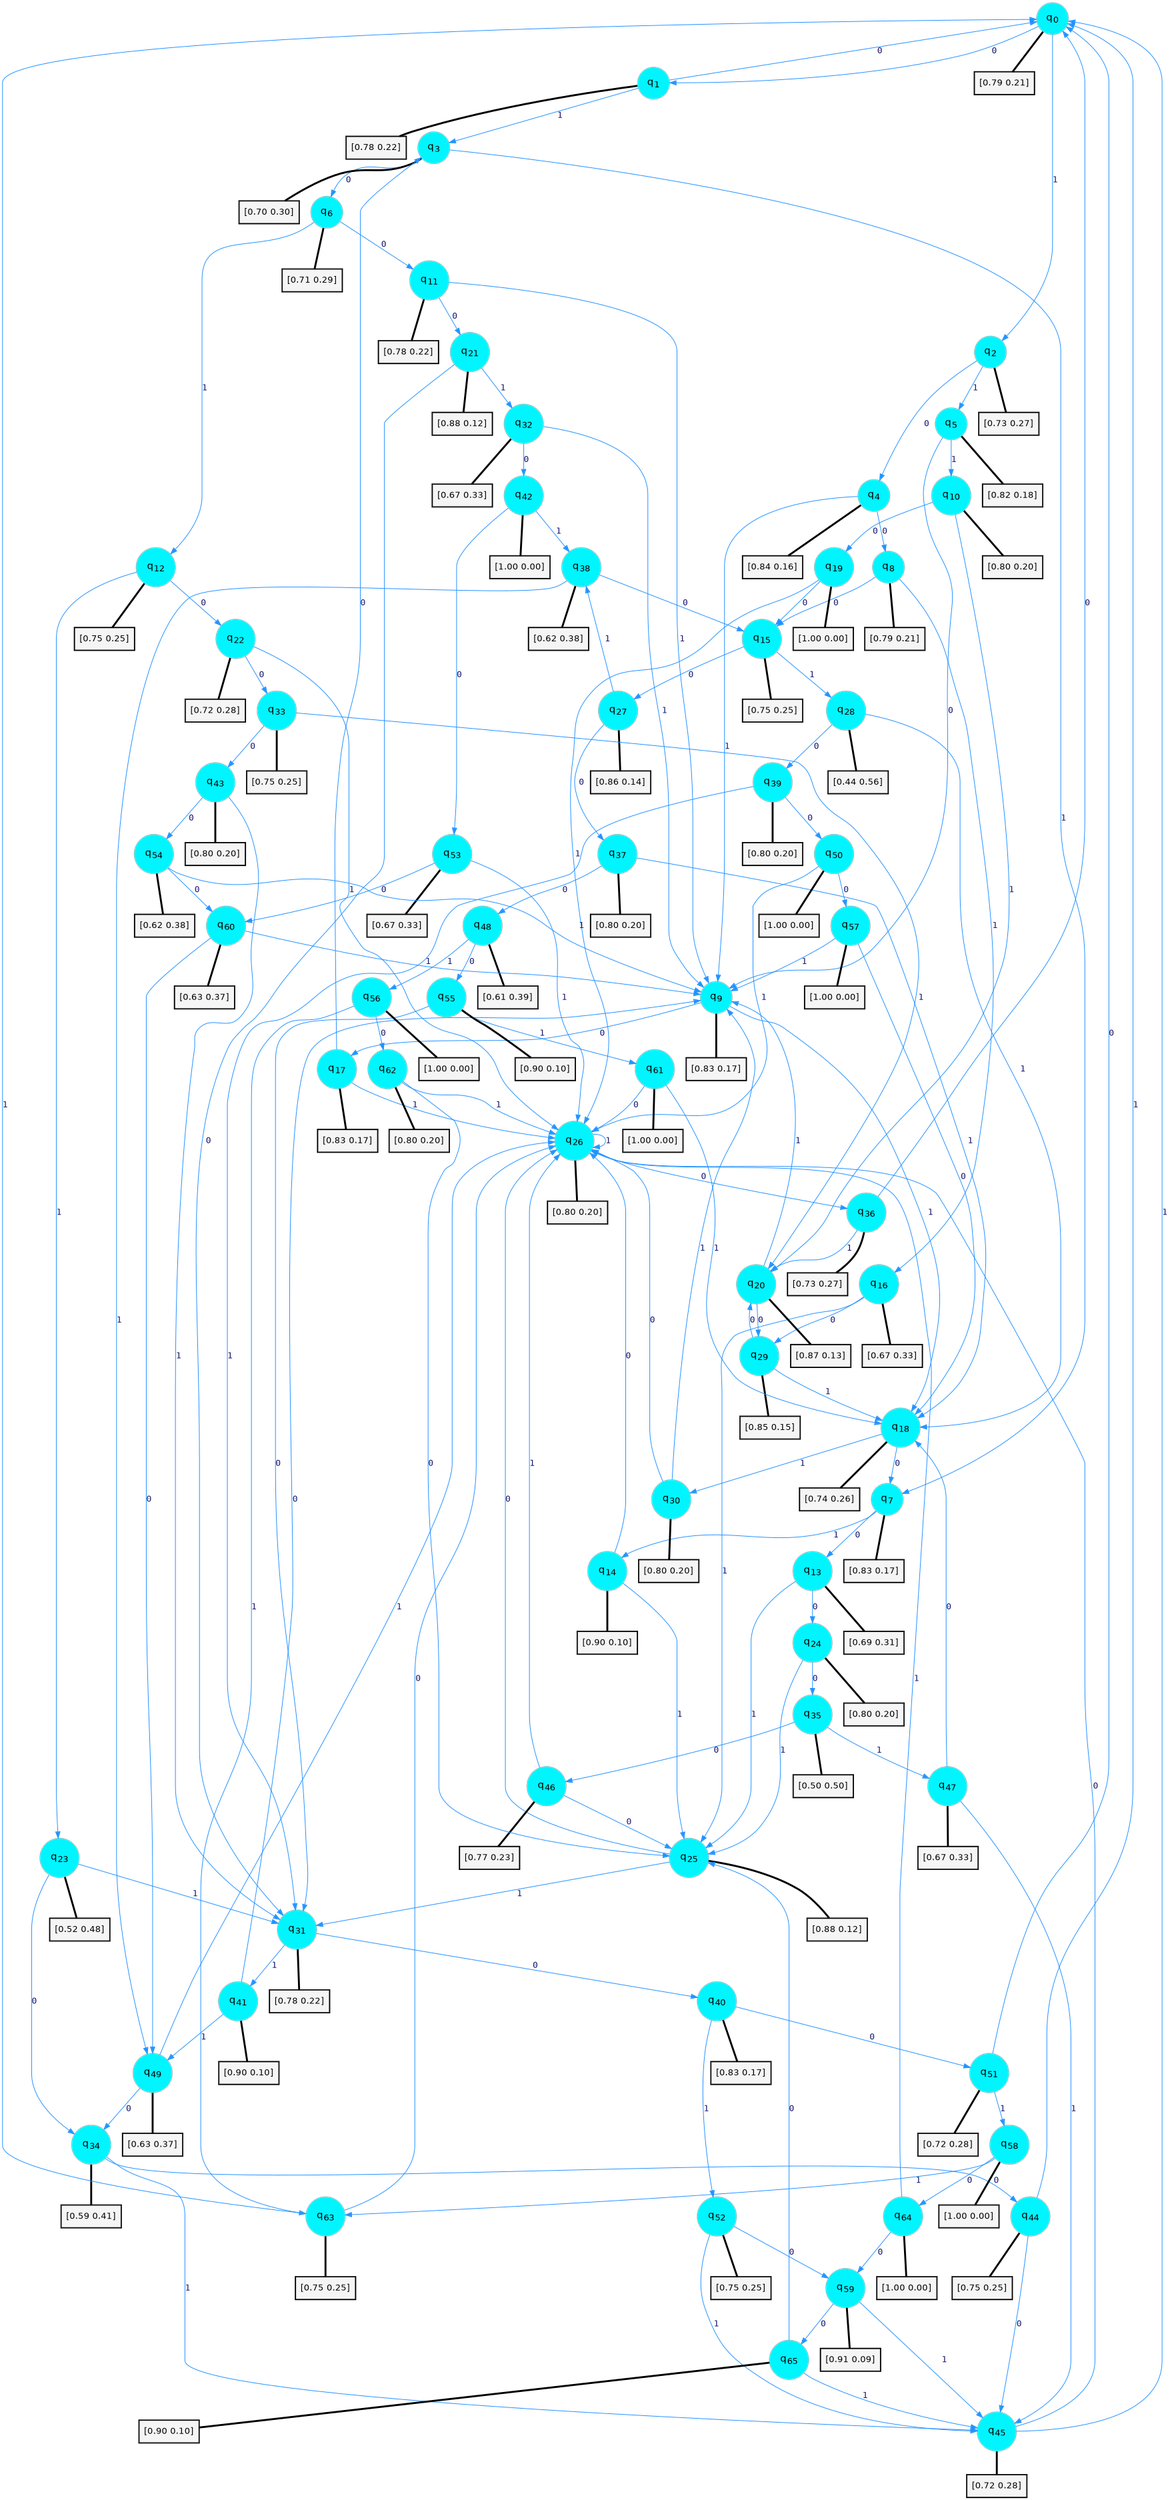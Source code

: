 digraph G {
graph [
bgcolor=transparent, dpi=300, rankdir=TD, size="40,25"];
node [
color=gray, fillcolor=turquoise1, fontcolor=black, fontname=Helvetica, fontsize=16, fontweight=bold, shape=circle, style=filled];
edge [
arrowsize=1, color=dodgerblue1, fontcolor=midnightblue, fontname=courier, fontweight=bold, penwidth=1, style=solid, weight=20];
0[label=<q<SUB>0</SUB>>];
1[label=<q<SUB>1</SUB>>];
2[label=<q<SUB>2</SUB>>];
3[label=<q<SUB>3</SUB>>];
4[label=<q<SUB>4</SUB>>];
5[label=<q<SUB>5</SUB>>];
6[label=<q<SUB>6</SUB>>];
7[label=<q<SUB>7</SUB>>];
8[label=<q<SUB>8</SUB>>];
9[label=<q<SUB>9</SUB>>];
10[label=<q<SUB>10</SUB>>];
11[label=<q<SUB>11</SUB>>];
12[label=<q<SUB>12</SUB>>];
13[label=<q<SUB>13</SUB>>];
14[label=<q<SUB>14</SUB>>];
15[label=<q<SUB>15</SUB>>];
16[label=<q<SUB>16</SUB>>];
17[label=<q<SUB>17</SUB>>];
18[label=<q<SUB>18</SUB>>];
19[label=<q<SUB>19</SUB>>];
20[label=<q<SUB>20</SUB>>];
21[label=<q<SUB>21</SUB>>];
22[label=<q<SUB>22</SUB>>];
23[label=<q<SUB>23</SUB>>];
24[label=<q<SUB>24</SUB>>];
25[label=<q<SUB>25</SUB>>];
26[label=<q<SUB>26</SUB>>];
27[label=<q<SUB>27</SUB>>];
28[label=<q<SUB>28</SUB>>];
29[label=<q<SUB>29</SUB>>];
30[label=<q<SUB>30</SUB>>];
31[label=<q<SUB>31</SUB>>];
32[label=<q<SUB>32</SUB>>];
33[label=<q<SUB>33</SUB>>];
34[label=<q<SUB>34</SUB>>];
35[label=<q<SUB>35</SUB>>];
36[label=<q<SUB>36</SUB>>];
37[label=<q<SUB>37</SUB>>];
38[label=<q<SUB>38</SUB>>];
39[label=<q<SUB>39</SUB>>];
40[label=<q<SUB>40</SUB>>];
41[label=<q<SUB>41</SUB>>];
42[label=<q<SUB>42</SUB>>];
43[label=<q<SUB>43</SUB>>];
44[label=<q<SUB>44</SUB>>];
45[label=<q<SUB>45</SUB>>];
46[label=<q<SUB>46</SUB>>];
47[label=<q<SUB>47</SUB>>];
48[label=<q<SUB>48</SUB>>];
49[label=<q<SUB>49</SUB>>];
50[label=<q<SUB>50</SUB>>];
51[label=<q<SUB>51</SUB>>];
52[label=<q<SUB>52</SUB>>];
53[label=<q<SUB>53</SUB>>];
54[label=<q<SUB>54</SUB>>];
55[label=<q<SUB>55</SUB>>];
56[label=<q<SUB>56</SUB>>];
57[label=<q<SUB>57</SUB>>];
58[label=<q<SUB>58</SUB>>];
59[label=<q<SUB>59</SUB>>];
60[label=<q<SUB>60</SUB>>];
61[label=<q<SUB>61</SUB>>];
62[label=<q<SUB>62</SUB>>];
63[label=<q<SUB>63</SUB>>];
64[label=<q<SUB>64</SUB>>];
65[label=<q<SUB>65</SUB>>];
66[label="[0.79 0.21]", shape=box,fontcolor=black, fontname=Helvetica, fontsize=14, penwidth=2, fillcolor=whitesmoke,color=black];
67[label="[0.78 0.22]", shape=box,fontcolor=black, fontname=Helvetica, fontsize=14, penwidth=2, fillcolor=whitesmoke,color=black];
68[label="[0.73 0.27]", shape=box,fontcolor=black, fontname=Helvetica, fontsize=14, penwidth=2, fillcolor=whitesmoke,color=black];
69[label="[0.70 0.30]", shape=box,fontcolor=black, fontname=Helvetica, fontsize=14, penwidth=2, fillcolor=whitesmoke,color=black];
70[label="[0.84 0.16]", shape=box,fontcolor=black, fontname=Helvetica, fontsize=14, penwidth=2, fillcolor=whitesmoke,color=black];
71[label="[0.82 0.18]", shape=box,fontcolor=black, fontname=Helvetica, fontsize=14, penwidth=2, fillcolor=whitesmoke,color=black];
72[label="[0.71 0.29]", shape=box,fontcolor=black, fontname=Helvetica, fontsize=14, penwidth=2, fillcolor=whitesmoke,color=black];
73[label="[0.83 0.17]", shape=box,fontcolor=black, fontname=Helvetica, fontsize=14, penwidth=2, fillcolor=whitesmoke,color=black];
74[label="[0.79 0.21]", shape=box,fontcolor=black, fontname=Helvetica, fontsize=14, penwidth=2, fillcolor=whitesmoke,color=black];
75[label="[0.83 0.17]", shape=box,fontcolor=black, fontname=Helvetica, fontsize=14, penwidth=2, fillcolor=whitesmoke,color=black];
76[label="[0.80 0.20]", shape=box,fontcolor=black, fontname=Helvetica, fontsize=14, penwidth=2, fillcolor=whitesmoke,color=black];
77[label="[0.78 0.22]", shape=box,fontcolor=black, fontname=Helvetica, fontsize=14, penwidth=2, fillcolor=whitesmoke,color=black];
78[label="[0.75 0.25]", shape=box,fontcolor=black, fontname=Helvetica, fontsize=14, penwidth=2, fillcolor=whitesmoke,color=black];
79[label="[0.69 0.31]", shape=box,fontcolor=black, fontname=Helvetica, fontsize=14, penwidth=2, fillcolor=whitesmoke,color=black];
80[label="[0.90 0.10]", shape=box,fontcolor=black, fontname=Helvetica, fontsize=14, penwidth=2, fillcolor=whitesmoke,color=black];
81[label="[0.75 0.25]", shape=box,fontcolor=black, fontname=Helvetica, fontsize=14, penwidth=2, fillcolor=whitesmoke,color=black];
82[label="[0.67 0.33]", shape=box,fontcolor=black, fontname=Helvetica, fontsize=14, penwidth=2, fillcolor=whitesmoke,color=black];
83[label="[0.83 0.17]", shape=box,fontcolor=black, fontname=Helvetica, fontsize=14, penwidth=2, fillcolor=whitesmoke,color=black];
84[label="[0.74 0.26]", shape=box,fontcolor=black, fontname=Helvetica, fontsize=14, penwidth=2, fillcolor=whitesmoke,color=black];
85[label="[1.00 0.00]", shape=box,fontcolor=black, fontname=Helvetica, fontsize=14, penwidth=2, fillcolor=whitesmoke,color=black];
86[label="[0.87 0.13]", shape=box,fontcolor=black, fontname=Helvetica, fontsize=14, penwidth=2, fillcolor=whitesmoke,color=black];
87[label="[0.88 0.12]", shape=box,fontcolor=black, fontname=Helvetica, fontsize=14, penwidth=2, fillcolor=whitesmoke,color=black];
88[label="[0.72 0.28]", shape=box,fontcolor=black, fontname=Helvetica, fontsize=14, penwidth=2, fillcolor=whitesmoke,color=black];
89[label="[0.52 0.48]", shape=box,fontcolor=black, fontname=Helvetica, fontsize=14, penwidth=2, fillcolor=whitesmoke,color=black];
90[label="[0.80 0.20]", shape=box,fontcolor=black, fontname=Helvetica, fontsize=14, penwidth=2, fillcolor=whitesmoke,color=black];
91[label="[0.88 0.12]", shape=box,fontcolor=black, fontname=Helvetica, fontsize=14, penwidth=2, fillcolor=whitesmoke,color=black];
92[label="[0.80 0.20]", shape=box,fontcolor=black, fontname=Helvetica, fontsize=14, penwidth=2, fillcolor=whitesmoke,color=black];
93[label="[0.86 0.14]", shape=box,fontcolor=black, fontname=Helvetica, fontsize=14, penwidth=2, fillcolor=whitesmoke,color=black];
94[label="[0.44 0.56]", shape=box,fontcolor=black, fontname=Helvetica, fontsize=14, penwidth=2, fillcolor=whitesmoke,color=black];
95[label="[0.85 0.15]", shape=box,fontcolor=black, fontname=Helvetica, fontsize=14, penwidth=2, fillcolor=whitesmoke,color=black];
96[label="[0.80 0.20]", shape=box,fontcolor=black, fontname=Helvetica, fontsize=14, penwidth=2, fillcolor=whitesmoke,color=black];
97[label="[0.78 0.22]", shape=box,fontcolor=black, fontname=Helvetica, fontsize=14, penwidth=2, fillcolor=whitesmoke,color=black];
98[label="[0.67 0.33]", shape=box,fontcolor=black, fontname=Helvetica, fontsize=14, penwidth=2, fillcolor=whitesmoke,color=black];
99[label="[0.75 0.25]", shape=box,fontcolor=black, fontname=Helvetica, fontsize=14, penwidth=2, fillcolor=whitesmoke,color=black];
100[label="[0.59 0.41]", shape=box,fontcolor=black, fontname=Helvetica, fontsize=14, penwidth=2, fillcolor=whitesmoke,color=black];
101[label="[0.50 0.50]", shape=box,fontcolor=black, fontname=Helvetica, fontsize=14, penwidth=2, fillcolor=whitesmoke,color=black];
102[label="[0.73 0.27]", shape=box,fontcolor=black, fontname=Helvetica, fontsize=14, penwidth=2, fillcolor=whitesmoke,color=black];
103[label="[0.80 0.20]", shape=box,fontcolor=black, fontname=Helvetica, fontsize=14, penwidth=2, fillcolor=whitesmoke,color=black];
104[label="[0.62 0.38]", shape=box,fontcolor=black, fontname=Helvetica, fontsize=14, penwidth=2, fillcolor=whitesmoke,color=black];
105[label="[0.80 0.20]", shape=box,fontcolor=black, fontname=Helvetica, fontsize=14, penwidth=2, fillcolor=whitesmoke,color=black];
106[label="[0.83 0.17]", shape=box,fontcolor=black, fontname=Helvetica, fontsize=14, penwidth=2, fillcolor=whitesmoke,color=black];
107[label="[0.90 0.10]", shape=box,fontcolor=black, fontname=Helvetica, fontsize=14, penwidth=2, fillcolor=whitesmoke,color=black];
108[label="[1.00 0.00]", shape=box,fontcolor=black, fontname=Helvetica, fontsize=14, penwidth=2, fillcolor=whitesmoke,color=black];
109[label="[0.80 0.20]", shape=box,fontcolor=black, fontname=Helvetica, fontsize=14, penwidth=2, fillcolor=whitesmoke,color=black];
110[label="[0.75 0.25]", shape=box,fontcolor=black, fontname=Helvetica, fontsize=14, penwidth=2, fillcolor=whitesmoke,color=black];
111[label="[0.72 0.28]", shape=box,fontcolor=black, fontname=Helvetica, fontsize=14, penwidth=2, fillcolor=whitesmoke,color=black];
112[label="[0.77 0.23]", shape=box,fontcolor=black, fontname=Helvetica, fontsize=14, penwidth=2, fillcolor=whitesmoke,color=black];
113[label="[0.67 0.33]", shape=box,fontcolor=black, fontname=Helvetica, fontsize=14, penwidth=2, fillcolor=whitesmoke,color=black];
114[label="[0.61 0.39]", shape=box,fontcolor=black, fontname=Helvetica, fontsize=14, penwidth=2, fillcolor=whitesmoke,color=black];
115[label="[0.63 0.37]", shape=box,fontcolor=black, fontname=Helvetica, fontsize=14, penwidth=2, fillcolor=whitesmoke,color=black];
116[label="[1.00 0.00]", shape=box,fontcolor=black, fontname=Helvetica, fontsize=14, penwidth=2, fillcolor=whitesmoke,color=black];
117[label="[0.72 0.28]", shape=box,fontcolor=black, fontname=Helvetica, fontsize=14, penwidth=2, fillcolor=whitesmoke,color=black];
118[label="[0.75 0.25]", shape=box,fontcolor=black, fontname=Helvetica, fontsize=14, penwidth=2, fillcolor=whitesmoke,color=black];
119[label="[0.67 0.33]", shape=box,fontcolor=black, fontname=Helvetica, fontsize=14, penwidth=2, fillcolor=whitesmoke,color=black];
120[label="[0.62 0.38]", shape=box,fontcolor=black, fontname=Helvetica, fontsize=14, penwidth=2, fillcolor=whitesmoke,color=black];
121[label="[0.90 0.10]", shape=box,fontcolor=black, fontname=Helvetica, fontsize=14, penwidth=2, fillcolor=whitesmoke,color=black];
122[label="[1.00 0.00]", shape=box,fontcolor=black, fontname=Helvetica, fontsize=14, penwidth=2, fillcolor=whitesmoke,color=black];
123[label="[1.00 0.00]", shape=box,fontcolor=black, fontname=Helvetica, fontsize=14, penwidth=2, fillcolor=whitesmoke,color=black];
124[label="[1.00 0.00]", shape=box,fontcolor=black, fontname=Helvetica, fontsize=14, penwidth=2, fillcolor=whitesmoke,color=black];
125[label="[0.91 0.09]", shape=box,fontcolor=black, fontname=Helvetica, fontsize=14, penwidth=2, fillcolor=whitesmoke,color=black];
126[label="[0.63 0.37]", shape=box,fontcolor=black, fontname=Helvetica, fontsize=14, penwidth=2, fillcolor=whitesmoke,color=black];
127[label="[1.00 0.00]", shape=box,fontcolor=black, fontname=Helvetica, fontsize=14, penwidth=2, fillcolor=whitesmoke,color=black];
128[label="[0.80 0.20]", shape=box,fontcolor=black, fontname=Helvetica, fontsize=14, penwidth=2, fillcolor=whitesmoke,color=black];
129[label="[0.75 0.25]", shape=box,fontcolor=black, fontname=Helvetica, fontsize=14, penwidth=2, fillcolor=whitesmoke,color=black];
130[label="[1.00 0.00]", shape=box,fontcolor=black, fontname=Helvetica, fontsize=14, penwidth=2, fillcolor=whitesmoke,color=black];
131[label="[0.90 0.10]", shape=box,fontcolor=black, fontname=Helvetica, fontsize=14, penwidth=2, fillcolor=whitesmoke,color=black];
0->1 [label=0];
0->2 [label=1];
0->66 [arrowhead=none, penwidth=3,color=black];
1->0 [label=0];
1->3 [label=1];
1->67 [arrowhead=none, penwidth=3,color=black];
2->4 [label=0];
2->5 [label=1];
2->68 [arrowhead=none, penwidth=3,color=black];
3->6 [label=0];
3->7 [label=1];
3->69 [arrowhead=none, penwidth=3,color=black];
4->8 [label=0];
4->9 [label=1];
4->70 [arrowhead=none, penwidth=3,color=black];
5->9 [label=0];
5->10 [label=1];
5->71 [arrowhead=none, penwidth=3,color=black];
6->11 [label=0];
6->12 [label=1];
6->72 [arrowhead=none, penwidth=3,color=black];
7->13 [label=0];
7->14 [label=1];
7->73 [arrowhead=none, penwidth=3,color=black];
8->15 [label=0];
8->16 [label=1];
8->74 [arrowhead=none, penwidth=3,color=black];
9->17 [label=0];
9->18 [label=1];
9->75 [arrowhead=none, penwidth=3,color=black];
10->19 [label=0];
10->20 [label=1];
10->76 [arrowhead=none, penwidth=3,color=black];
11->21 [label=0];
11->9 [label=1];
11->77 [arrowhead=none, penwidth=3,color=black];
12->22 [label=0];
12->23 [label=1];
12->78 [arrowhead=none, penwidth=3,color=black];
13->24 [label=0];
13->25 [label=1];
13->79 [arrowhead=none, penwidth=3,color=black];
14->26 [label=0];
14->25 [label=1];
14->80 [arrowhead=none, penwidth=3,color=black];
15->27 [label=0];
15->28 [label=1];
15->81 [arrowhead=none, penwidth=3,color=black];
16->29 [label=0];
16->25 [label=1];
16->82 [arrowhead=none, penwidth=3,color=black];
17->3 [label=0];
17->26 [label=1];
17->83 [arrowhead=none, penwidth=3,color=black];
18->7 [label=0];
18->30 [label=1];
18->84 [arrowhead=none, penwidth=3,color=black];
19->15 [label=0];
19->26 [label=1];
19->85 [arrowhead=none, penwidth=3,color=black];
20->29 [label=0];
20->9 [label=1];
20->86 [arrowhead=none, penwidth=3,color=black];
21->31 [label=0];
21->32 [label=1];
21->87 [arrowhead=none, penwidth=3,color=black];
22->33 [label=0];
22->26 [label=1];
22->88 [arrowhead=none, penwidth=3,color=black];
23->34 [label=0];
23->31 [label=1];
23->89 [arrowhead=none, penwidth=3,color=black];
24->35 [label=0];
24->25 [label=1];
24->90 [arrowhead=none, penwidth=3,color=black];
25->26 [label=0];
25->31 [label=1];
25->91 [arrowhead=none, penwidth=3,color=black];
26->36 [label=0];
26->26 [label=1];
26->92 [arrowhead=none, penwidth=3,color=black];
27->37 [label=0];
27->38 [label=1];
27->93 [arrowhead=none, penwidth=3,color=black];
28->39 [label=0];
28->18 [label=1];
28->94 [arrowhead=none, penwidth=3,color=black];
29->20 [label=0];
29->18 [label=1];
29->95 [arrowhead=none, penwidth=3,color=black];
30->26 [label=0];
30->9 [label=1];
30->96 [arrowhead=none, penwidth=3,color=black];
31->40 [label=0];
31->41 [label=1];
31->97 [arrowhead=none, penwidth=3,color=black];
32->42 [label=0];
32->9 [label=1];
32->98 [arrowhead=none, penwidth=3,color=black];
33->43 [label=0];
33->20 [label=1];
33->99 [arrowhead=none, penwidth=3,color=black];
34->44 [label=0];
34->45 [label=1];
34->100 [arrowhead=none, penwidth=3,color=black];
35->46 [label=0];
35->47 [label=1];
35->101 [arrowhead=none, penwidth=3,color=black];
36->0 [label=0];
36->20 [label=1];
36->102 [arrowhead=none, penwidth=3,color=black];
37->48 [label=0];
37->18 [label=1];
37->103 [arrowhead=none, penwidth=3,color=black];
38->15 [label=0];
38->49 [label=1];
38->104 [arrowhead=none, penwidth=3,color=black];
39->50 [label=0];
39->31 [label=1];
39->105 [arrowhead=none, penwidth=3,color=black];
40->51 [label=0];
40->52 [label=1];
40->106 [arrowhead=none, penwidth=3,color=black];
41->9 [label=0];
41->49 [label=1];
41->107 [arrowhead=none, penwidth=3,color=black];
42->53 [label=0];
42->38 [label=1];
42->108 [arrowhead=none, penwidth=3,color=black];
43->54 [label=0];
43->31 [label=1];
43->109 [arrowhead=none, penwidth=3,color=black];
44->45 [label=0];
44->0 [label=1];
44->110 [arrowhead=none, penwidth=3,color=black];
45->26 [label=0];
45->0 [label=1];
45->111 [arrowhead=none, penwidth=3,color=black];
46->25 [label=0];
46->26 [label=1];
46->112 [arrowhead=none, penwidth=3,color=black];
47->18 [label=0];
47->45 [label=1];
47->113 [arrowhead=none, penwidth=3,color=black];
48->55 [label=0];
48->56 [label=1];
48->114 [arrowhead=none, penwidth=3,color=black];
49->34 [label=0];
49->26 [label=1];
49->115 [arrowhead=none, penwidth=3,color=black];
50->57 [label=0];
50->26 [label=1];
50->116 [arrowhead=none, penwidth=3,color=black];
51->0 [label=0];
51->58 [label=1];
51->117 [arrowhead=none, penwidth=3,color=black];
52->59 [label=0];
52->45 [label=1];
52->118 [arrowhead=none, penwidth=3,color=black];
53->60 [label=0];
53->26 [label=1];
53->119 [arrowhead=none, penwidth=3,color=black];
54->60 [label=0];
54->9 [label=1];
54->120 [arrowhead=none, penwidth=3,color=black];
55->31 [label=0];
55->61 [label=1];
55->121 [arrowhead=none, penwidth=3,color=black];
56->62 [label=0];
56->63 [label=1];
56->122 [arrowhead=none, penwidth=3,color=black];
57->18 [label=0];
57->9 [label=1];
57->123 [arrowhead=none, penwidth=3,color=black];
58->64 [label=0];
58->63 [label=1];
58->124 [arrowhead=none, penwidth=3,color=black];
59->65 [label=0];
59->45 [label=1];
59->125 [arrowhead=none, penwidth=3,color=black];
60->49 [label=0];
60->9 [label=1];
60->126 [arrowhead=none, penwidth=3,color=black];
61->26 [label=0];
61->18 [label=1];
61->127 [arrowhead=none, penwidth=3,color=black];
62->25 [label=0];
62->26 [label=1];
62->128 [arrowhead=none, penwidth=3,color=black];
63->26 [label=0];
63->0 [label=1];
63->129 [arrowhead=none, penwidth=3,color=black];
64->59 [label=0];
64->26 [label=1];
64->130 [arrowhead=none, penwidth=3,color=black];
65->25 [label=0];
65->45 [label=1];
65->131 [arrowhead=none, penwidth=3,color=black];
}
